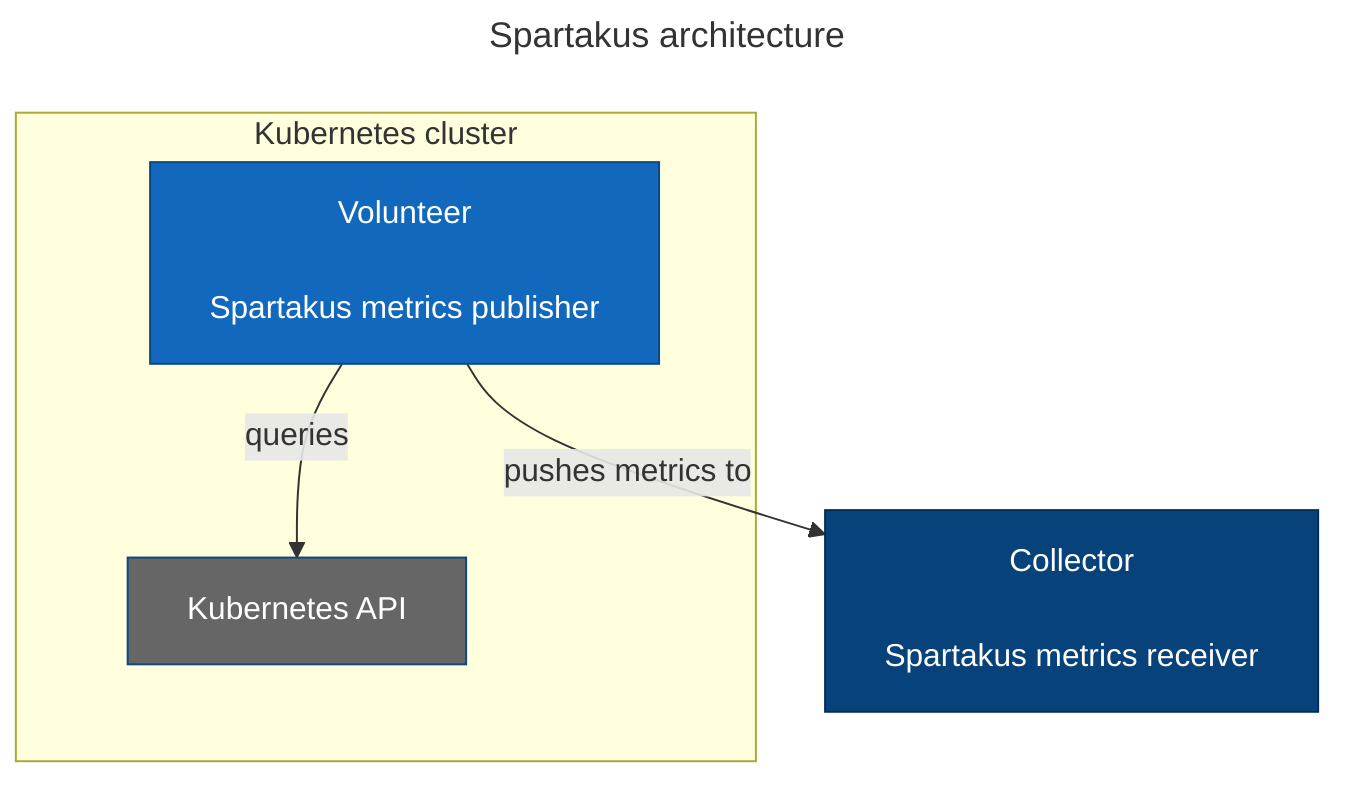 ---
title: Spartakus architecture
---

flowchart TD
  S["Volunteer

    Spartakus metrics publisher"
  ]

  C["Collector

    Spartakus metrics receiver"
  ]

  K["Kubernetes API"]

  subgraph Kubernetes cluster
    S --> |queries| K
  end
  S --> |pushes metrics to| C

  classDef focusSystem      fill:#1168bd,stroke:#0b4884,color:#ffffff
  classDef supportingSystem fill:#666,stroke:#0b4884,color:#ffffff
  classDef consumingSystem  fill:#08427b,stroke:#052e56,color:#ffffff

  class S focusSystem
  class C consumingSystem
  class K supportingSystem